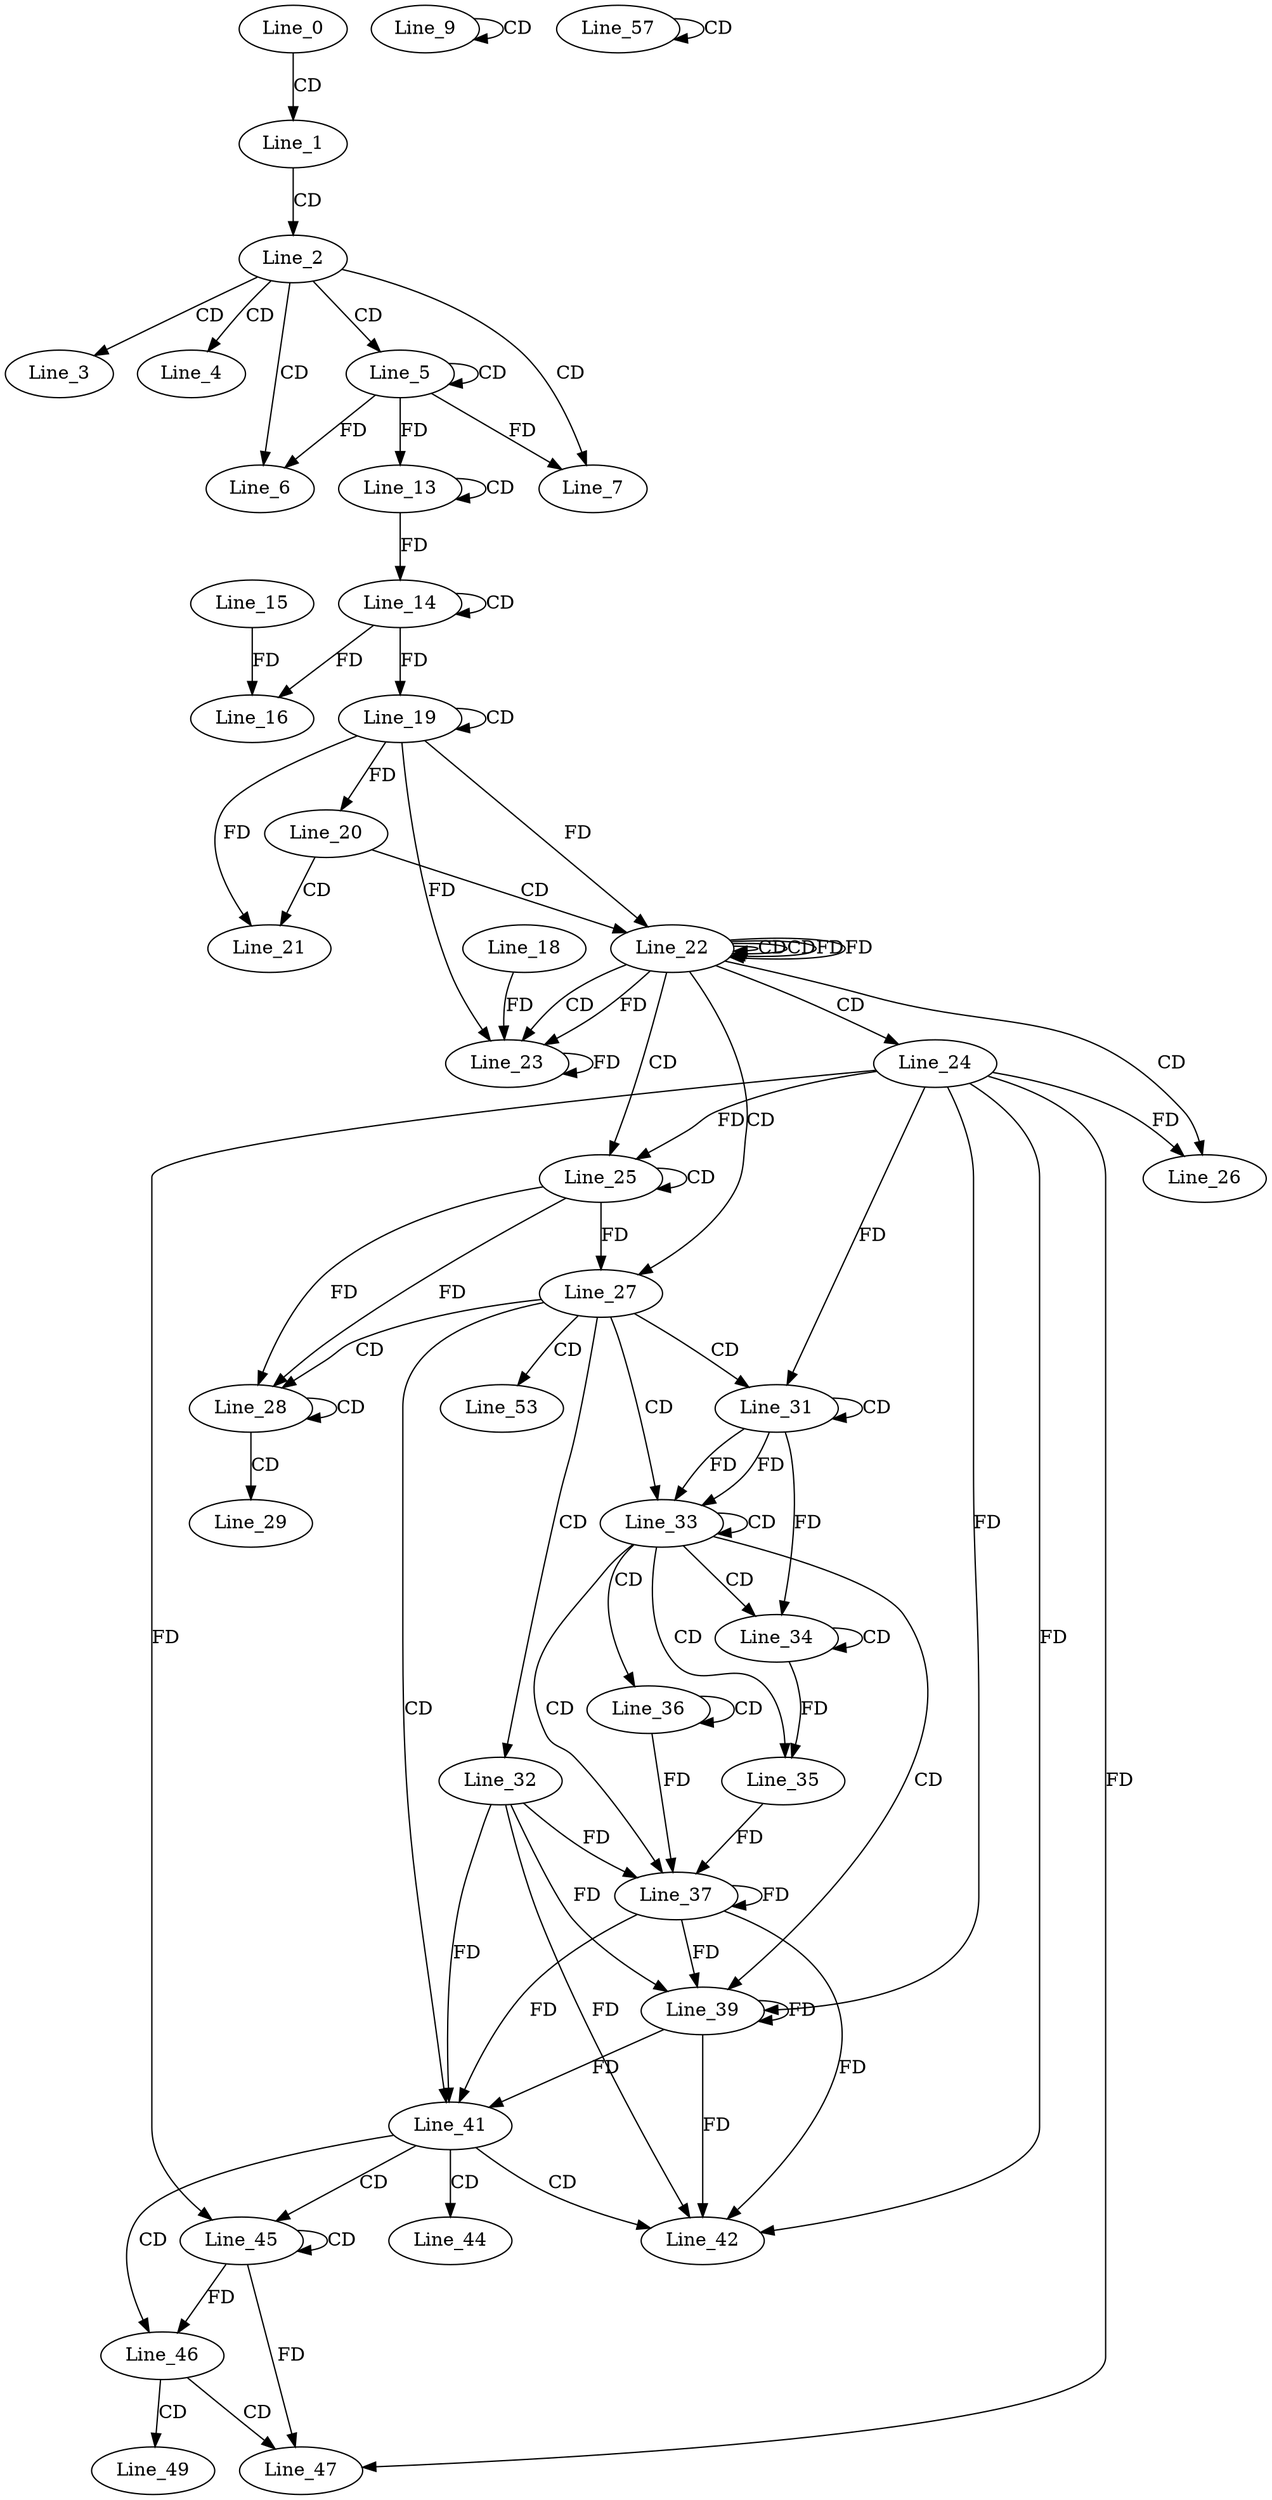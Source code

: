 digraph G {
  Line_0;
  Line_1;
  Line_2;
  Line_3;
  Line_4;
  Line_5;
  Line_5;
  Line_6;
  Line_7;
  Line_9;
  Line_9;
  Line_13;
  Line_13;
  Line_14;
  Line_14;
  Line_15;
  Line_16;
  Line_19;
  Line_19;
  Line_20;
  Line_20;
  Line_21;
  Line_21;
  Line_22;
  Line_22;
  Line_22;
  Line_22;
  Line_23;
  Line_18;
  Line_23;
  Line_24;
  Line_25;
  Line_25;
  Line_26;
  Line_27;
  Line_28;
  Line_28;
  Line_29;
  Line_31;
  Line_31;
  Line_32;
  Line_33;
  Line_33;
  Line_34;
  Line_34;
  Line_35;
  Line_35;
  Line_36;
  Line_36;
  Line_37;
  Line_37;
  Line_37;
  Line_39;
  Line_39;
  Line_39;
  Line_41;
  Line_42;
  Line_42;
  Line_44;
  Line_45;
  Line_45;
  Line_45;
  Line_46;
  Line_47;
  Line_47;
  Line_49;
  Line_53;
  Line_57;
  Line_57;
  Line_0 -> Line_1 [ label="CD" ];
  Line_1 -> Line_2 [ label="CD" ];
  Line_2 -> Line_3 [ label="CD" ];
  Line_2 -> Line_4 [ label="CD" ];
  Line_2 -> Line_5 [ label="CD" ];
  Line_5 -> Line_5 [ label="CD" ];
  Line_2 -> Line_6 [ label="CD" ];
  Line_5 -> Line_6 [ label="FD" ];
  Line_2 -> Line_7 [ label="CD" ];
  Line_5 -> Line_7 [ label="FD" ];
  Line_9 -> Line_9 [ label="CD" ];
  Line_13 -> Line_13 [ label="CD" ];
  Line_5 -> Line_13 [ label="FD" ];
  Line_14 -> Line_14 [ label="CD" ];
  Line_13 -> Line_14 [ label="FD" ];
  Line_15 -> Line_16 [ label="FD" ];
  Line_14 -> Line_16 [ label="FD" ];
  Line_19 -> Line_19 [ label="CD" ];
  Line_14 -> Line_19 [ label="FD" ];
  Line_19 -> Line_20 [ label="FD" ];
  Line_20 -> Line_21 [ label="CD" ];
  Line_19 -> Line_21 [ label="FD" ];
  Line_20 -> Line_22 [ label="CD" ];
  Line_22 -> Line_22 [ label="CD" ];
  Line_22 -> Line_22 [ label="CD" ];
  Line_19 -> Line_22 [ label="FD" ];
  Line_22 -> Line_22 [ label="FD" ];
  Line_22 -> Line_23 [ label="CD" ];
  Line_23 -> Line_23 [ label="FD" ];
  Line_18 -> Line_23 [ label="FD" ];
  Line_19 -> Line_23 [ label="FD" ];
  Line_22 -> Line_23 [ label="FD" ];
  Line_22 -> Line_24 [ label="CD" ];
  Line_22 -> Line_25 [ label="CD" ];
  Line_25 -> Line_25 [ label="CD" ];
  Line_24 -> Line_25 [ label="FD" ];
  Line_22 -> Line_26 [ label="CD" ];
  Line_24 -> Line_26 [ label="FD" ];
  Line_22 -> Line_27 [ label="CD" ];
  Line_25 -> Line_27 [ label="FD" ];
  Line_27 -> Line_28 [ label="CD" ];
  Line_25 -> Line_28 [ label="FD" ];
  Line_28 -> Line_28 [ label="CD" ];
  Line_25 -> Line_28 [ label="FD" ];
  Line_28 -> Line_29 [ label="CD" ];
  Line_27 -> Line_31 [ label="CD" ];
  Line_31 -> Line_31 [ label="CD" ];
  Line_24 -> Line_31 [ label="FD" ];
  Line_27 -> Line_32 [ label="CD" ];
  Line_27 -> Line_33 [ label="CD" ];
  Line_31 -> Line_33 [ label="FD" ];
  Line_33 -> Line_33 [ label="CD" ];
  Line_31 -> Line_33 [ label="FD" ];
  Line_33 -> Line_34 [ label="CD" ];
  Line_34 -> Line_34 [ label="CD" ];
  Line_31 -> Line_34 [ label="FD" ];
  Line_33 -> Line_35 [ label="CD" ];
  Line_34 -> Line_35 [ label="FD" ];
  Line_33 -> Line_36 [ label="CD" ];
  Line_36 -> Line_36 [ label="CD" ];
  Line_33 -> Line_37 [ label="CD" ];
  Line_32 -> Line_37 [ label="FD" ];
  Line_37 -> Line_37 [ label="FD" ];
  Line_36 -> Line_37 [ label="FD" ];
  Line_35 -> Line_37 [ label="FD" ];
  Line_33 -> Line_39 [ label="CD" ];
  Line_32 -> Line_39 [ label="FD" ];
  Line_37 -> Line_39 [ label="FD" ];
  Line_39 -> Line_39 [ label="FD" ];
  Line_24 -> Line_39 [ label="FD" ];
  Line_27 -> Line_41 [ label="CD" ];
  Line_32 -> Line_41 [ label="FD" ];
  Line_37 -> Line_41 [ label="FD" ];
  Line_39 -> Line_41 [ label="FD" ];
  Line_41 -> Line_42 [ label="CD" ];
  Line_24 -> Line_42 [ label="FD" ];
  Line_32 -> Line_42 [ label="FD" ];
  Line_37 -> Line_42 [ label="FD" ];
  Line_39 -> Line_42 [ label="FD" ];
  Line_41 -> Line_44 [ label="CD" ];
  Line_41 -> Line_45 [ label="CD" ];
  Line_45 -> Line_45 [ label="CD" ];
  Line_24 -> Line_45 [ label="FD" ];
  Line_41 -> Line_46 [ label="CD" ];
  Line_45 -> Line_46 [ label="FD" ];
  Line_46 -> Line_47 [ label="CD" ];
  Line_24 -> Line_47 [ label="FD" ];
  Line_45 -> Line_47 [ label="FD" ];
  Line_46 -> Line_49 [ label="CD" ];
  Line_27 -> Line_53 [ label="CD" ];
  Line_57 -> Line_57 [ label="CD" ];
  Line_22 -> Line_22 [ label="FD" ];
}
